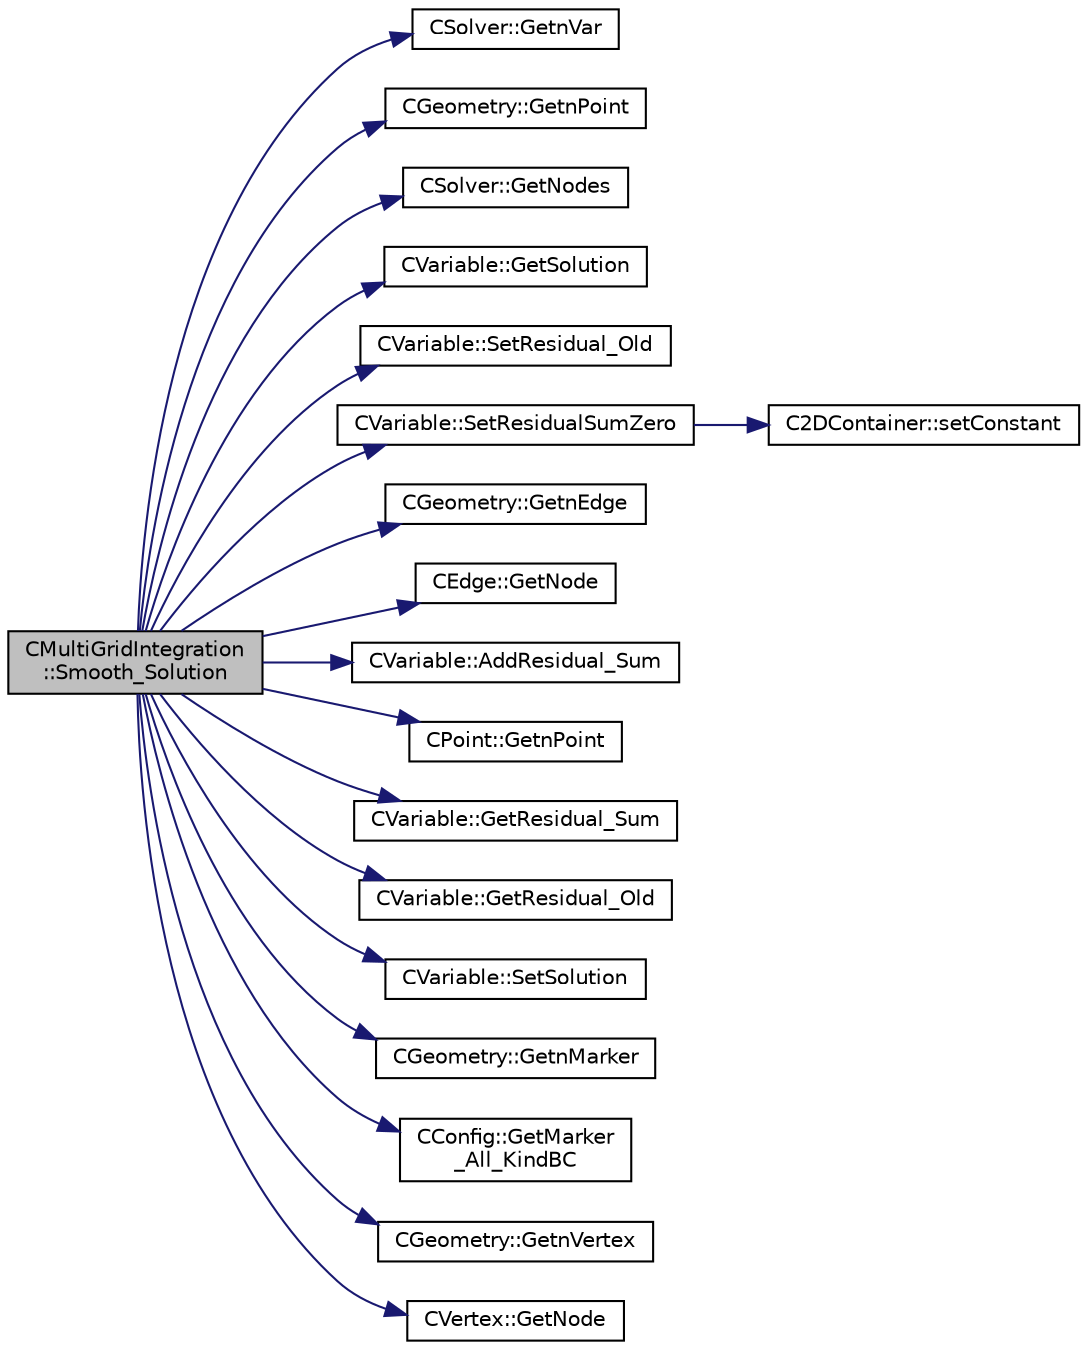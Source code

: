 digraph "CMultiGridIntegration::Smooth_Solution"
{
  edge [fontname="Helvetica",fontsize="10",labelfontname="Helvetica",labelfontsize="10"];
  node [fontname="Helvetica",fontsize="10",shape=record];
  rankdir="LR";
  Node633 [label="CMultiGridIntegration\l::Smooth_Solution",height=0.2,width=0.4,color="black", fillcolor="grey75", style="filled", fontcolor="black"];
  Node633 -> Node634 [color="midnightblue",fontsize="10",style="solid",fontname="Helvetica"];
  Node634 [label="CSolver::GetnVar",height=0.2,width=0.4,color="black", fillcolor="white", style="filled",URL="$class_c_solver.html#a65c22046b0cf1938ba22648912d04680",tooltip="Get the number of variables of the problem. "];
  Node633 -> Node635 [color="midnightblue",fontsize="10",style="solid",fontname="Helvetica"];
  Node635 [label="CGeometry::GetnPoint",height=0.2,width=0.4,color="black", fillcolor="white", style="filled",URL="$class_c_geometry.html#aa68b666b38f4d2c7021736ae86940f44",tooltip="Get number of points. "];
  Node633 -> Node636 [color="midnightblue",fontsize="10",style="solid",fontname="Helvetica"];
  Node636 [label="CSolver::GetNodes",height=0.2,width=0.4,color="black", fillcolor="white", style="filled",URL="$class_c_solver.html#af3198e52a2ea377bb765647b5e697197",tooltip="Allow outside access to the nodes of the solver, containing conservatives, primitives, etc. "];
  Node633 -> Node637 [color="midnightblue",fontsize="10",style="solid",fontname="Helvetica"];
  Node637 [label="CVariable::GetSolution",height=0.2,width=0.4,color="black", fillcolor="white", style="filled",URL="$class_c_variable.html#a261483e39c23c1de7cb9aea7e917c121",tooltip="Get the solution. "];
  Node633 -> Node638 [color="midnightblue",fontsize="10",style="solid",fontname="Helvetica"];
  Node638 [label="CVariable::SetResidual_Old",height=0.2,width=0.4,color="black", fillcolor="white", style="filled",URL="$class_c_variable.html#a0fe5e3ff1205d3f07f9e10af7c30d4af",tooltip="Set the value of the old residual. "];
  Node633 -> Node639 [color="midnightblue",fontsize="10",style="solid",fontname="Helvetica"];
  Node639 [label="CVariable::SetResidualSumZero",height=0.2,width=0.4,color="black", fillcolor="white", style="filled",URL="$class_c_variable.html#a381437770c75dfbf9e2bd5ae01bbc555",tooltip="Set summed residual vector to zero value. "];
  Node639 -> Node640 [color="midnightblue",fontsize="10",style="solid",fontname="Helvetica"];
  Node640 [label="C2DContainer::setConstant",height=0.2,width=0.4,color="black", fillcolor="white", style="filled",URL="$class_c2_d_container.html#ab9f8a545ab85abdd3291f0f65b4f411b",tooltip="Set value of all entries to \"value\". "];
  Node633 -> Node641 [color="midnightblue",fontsize="10",style="solid",fontname="Helvetica"];
  Node641 [label="CGeometry::GetnEdge",height=0.2,width=0.4,color="black", fillcolor="white", style="filled",URL="$class_c_geometry.html#a7d6e1e1d1e46da8f55ecbe1a9380530a",tooltip="Get number of edges. "];
  Node633 -> Node642 [color="midnightblue",fontsize="10",style="solid",fontname="Helvetica"];
  Node642 [label="CEdge::GetNode",height=0.2,width=0.4,color="black", fillcolor="white", style="filled",URL="$class_c_edge.html#aee33b61d646e3fe59a4e23284ab1bf33",tooltip="Get the nodes of the edge. "];
  Node633 -> Node643 [color="midnightblue",fontsize="10",style="solid",fontname="Helvetica"];
  Node643 [label="CVariable::AddResidual_Sum",height=0.2,width=0.4,color="black", fillcolor="white", style="filled",URL="$class_c_variable.html#ad3219a98f5e336b7ef950f2ffad4d952",tooltip="Add a value to the summed residual vector. "];
  Node633 -> Node644 [color="midnightblue",fontsize="10",style="solid",fontname="Helvetica"];
  Node644 [label="CPoint::GetnPoint",height=0.2,width=0.4,color="black", fillcolor="white", style="filled",URL="$class_c_point.html#adbb78f3c01711ed0349897f845e3f2d8",tooltip="Get the number of points that compose the control volume. "];
  Node633 -> Node645 [color="midnightblue",fontsize="10",style="solid",fontname="Helvetica"];
  Node645 [label="CVariable::GetResidual_Sum",height=0.2,width=0.4,color="black", fillcolor="white", style="filled",URL="$class_c_variable.html#a6805a08938595db23b1cb4a432d06bd7",tooltip="Get the value of the summed residual. "];
  Node633 -> Node646 [color="midnightblue",fontsize="10",style="solid",fontname="Helvetica"];
  Node646 [label="CVariable::GetResidual_Old",height=0.2,width=0.4,color="black", fillcolor="white", style="filled",URL="$class_c_variable.html#a569739f016de163c99d6600fa2951ab7",tooltip="Get the value of the old residual. "];
  Node633 -> Node647 [color="midnightblue",fontsize="10",style="solid",fontname="Helvetica"];
  Node647 [label="CVariable::SetSolution",height=0.2,width=0.4,color="black", fillcolor="white", style="filled",URL="$class_c_variable.html#a22fbbd7bc6491672843000644a05c6a5",tooltip="Set the value of the solution, all variables. "];
  Node633 -> Node648 [color="midnightblue",fontsize="10",style="solid",fontname="Helvetica"];
  Node648 [label="CGeometry::GetnMarker",height=0.2,width=0.4,color="black", fillcolor="white", style="filled",URL="$class_c_geometry.html#a3c899d1370312702c189a8ee95a63ef7",tooltip="Get number of markers. "];
  Node633 -> Node649 [color="midnightblue",fontsize="10",style="solid",fontname="Helvetica"];
  Node649 [label="CConfig::GetMarker\l_All_KindBC",height=0.2,width=0.4,color="black", fillcolor="white", style="filled",URL="$class_c_config.html#a57d43acc1457d2d27095ce006218862e",tooltip="Get the kind of boundary for each marker. "];
  Node633 -> Node650 [color="midnightblue",fontsize="10",style="solid",fontname="Helvetica"];
  Node650 [label="CGeometry::GetnVertex",height=0.2,width=0.4,color="black", fillcolor="white", style="filled",URL="$class_c_geometry.html#a55427e474834af1941e13750b17975be",tooltip="Get number of vertices. "];
  Node633 -> Node651 [color="midnightblue",fontsize="10",style="solid",fontname="Helvetica"];
  Node651 [label="CVertex::GetNode",height=0.2,width=0.4,color="black", fillcolor="white", style="filled",URL="$class_c_vertex.html#a95c513bf927464157ed96b6c79779a1f",tooltip="Get the node of the vertex. "];
}

